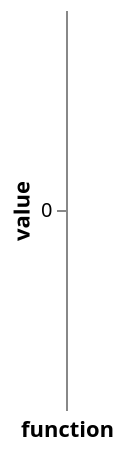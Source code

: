 {
  "$schema": "https://vega.github.io/schema/vega-lite/v5.json",
  "description": "EDIT DATA IN dn.tsx AND CHANGE HOT VERSION",
  "data": { "values": [] },
  "params": [
    {
      "name": "hot",
      "value": 0,
      "bind": { "input": "select", "options": [0, 1, 2, 3, 4, 5, 999] }
    }
  ],
  "transform": [{ "filter": "datum.hot==hot" }],

  "mark": "bar",
  "encoding": {
    "x": { "field": "function", "type": "nominal", "axis": { "labelAngle": 0 } },
    "y": { "field": "value", "type": "quantitative" }
  }
}

